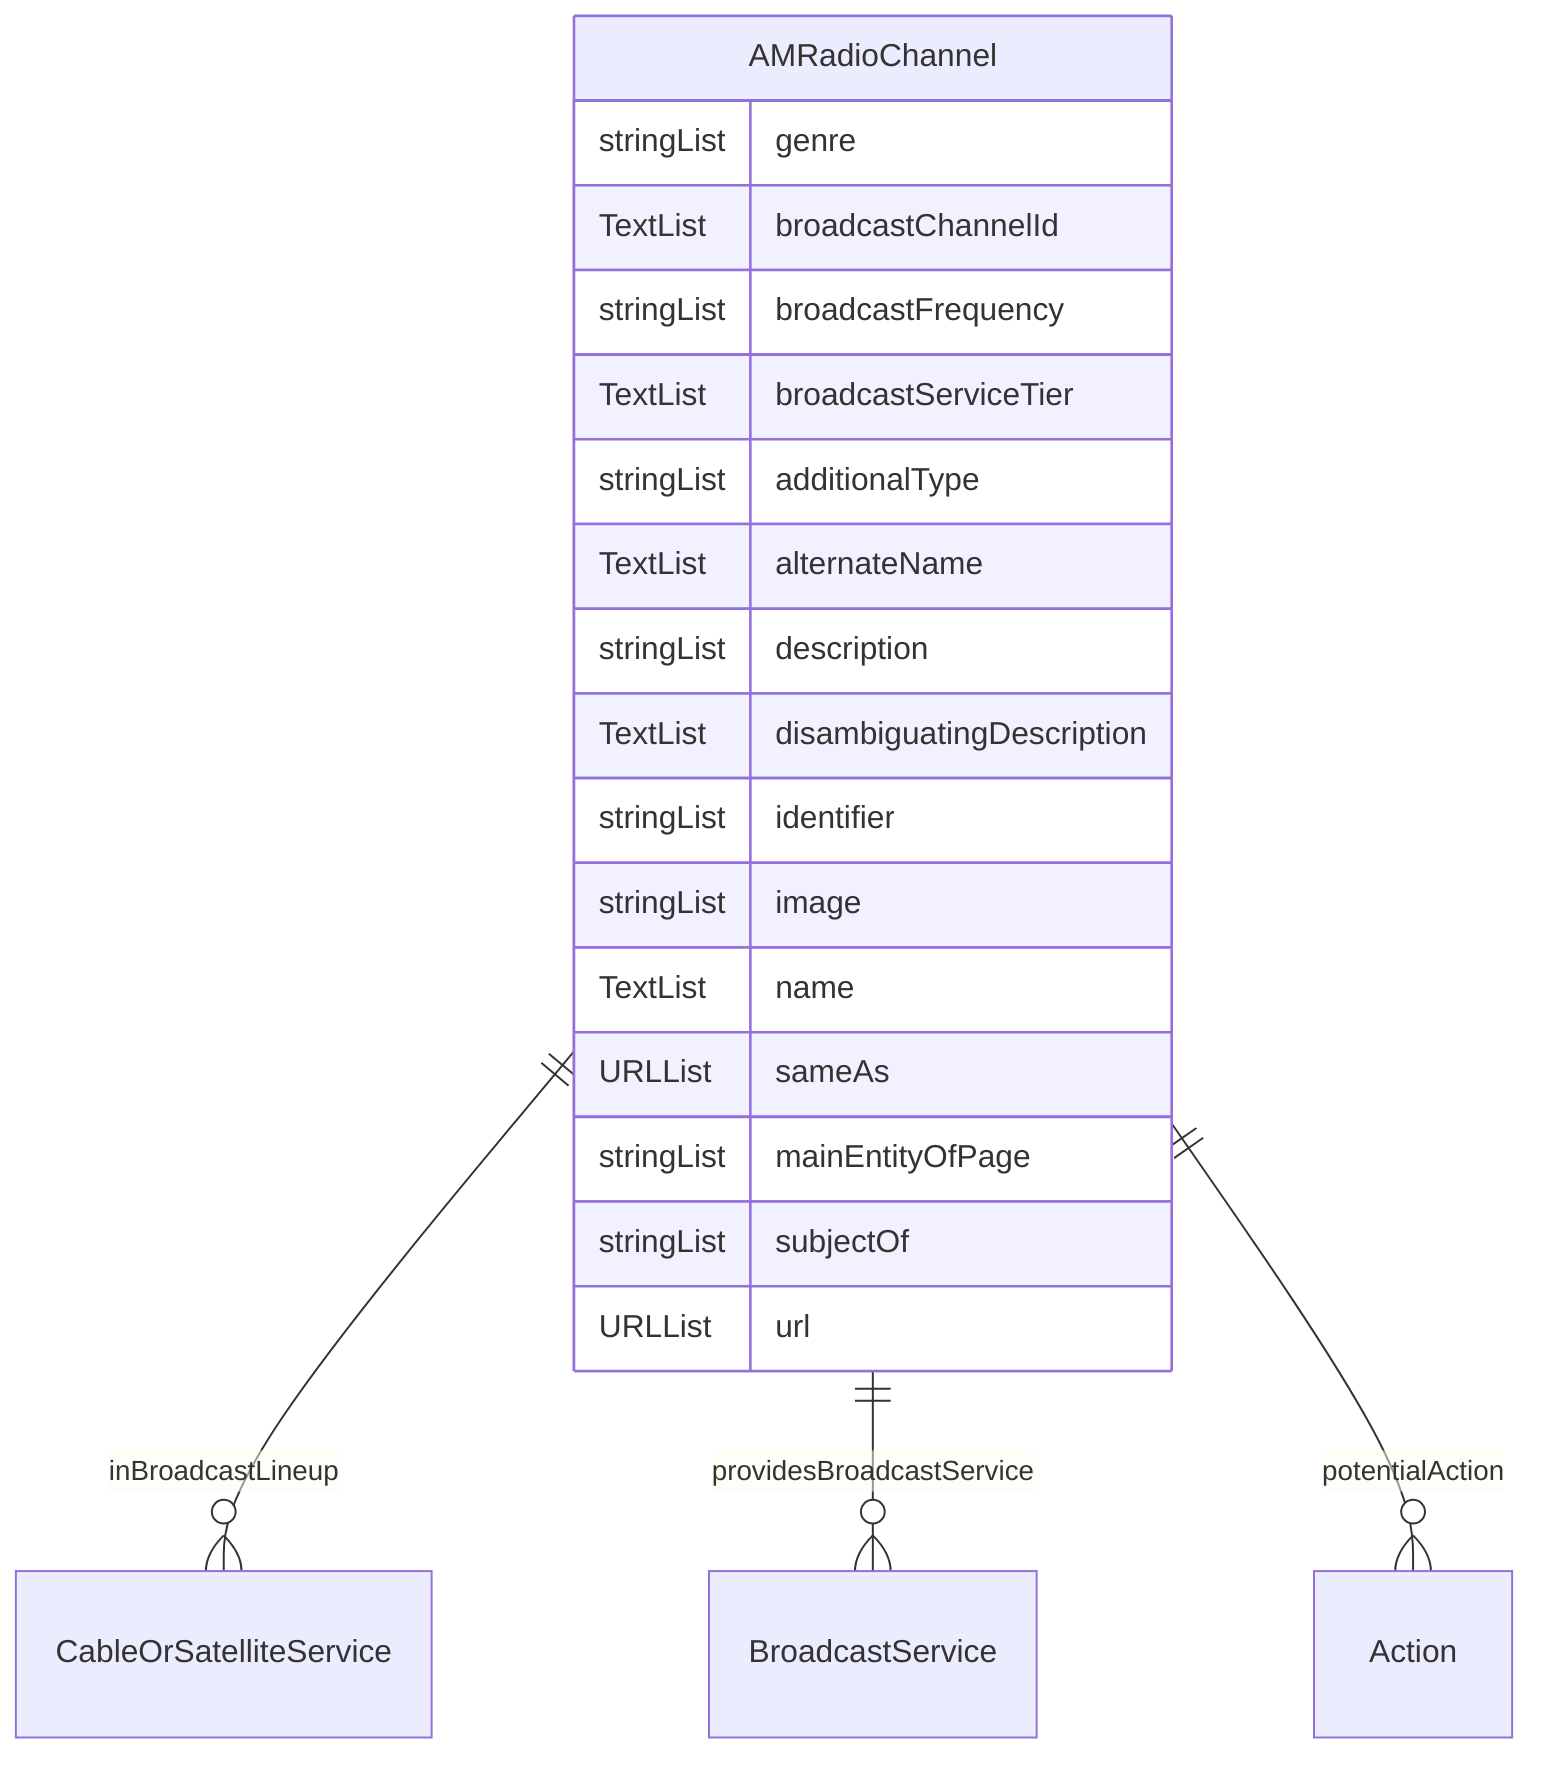 erDiagram
AMRadioChannel {
    stringList genre  
    TextList broadcastChannelId  
    stringList broadcastFrequency  
    TextList broadcastServiceTier  
    stringList additionalType  
    TextList alternateName  
    stringList description  
    TextList disambiguatingDescription  
    stringList identifier  
    stringList image  
    TextList name  
    URLList sameAs  
    stringList mainEntityOfPage  
    stringList subjectOf  
    URLList url  
}

AMRadioChannel ||--}o CableOrSatelliteService : "inBroadcastLineup"
AMRadioChannel ||--}o BroadcastService : "providesBroadcastService"
AMRadioChannel ||--}o Action : "potentialAction"
